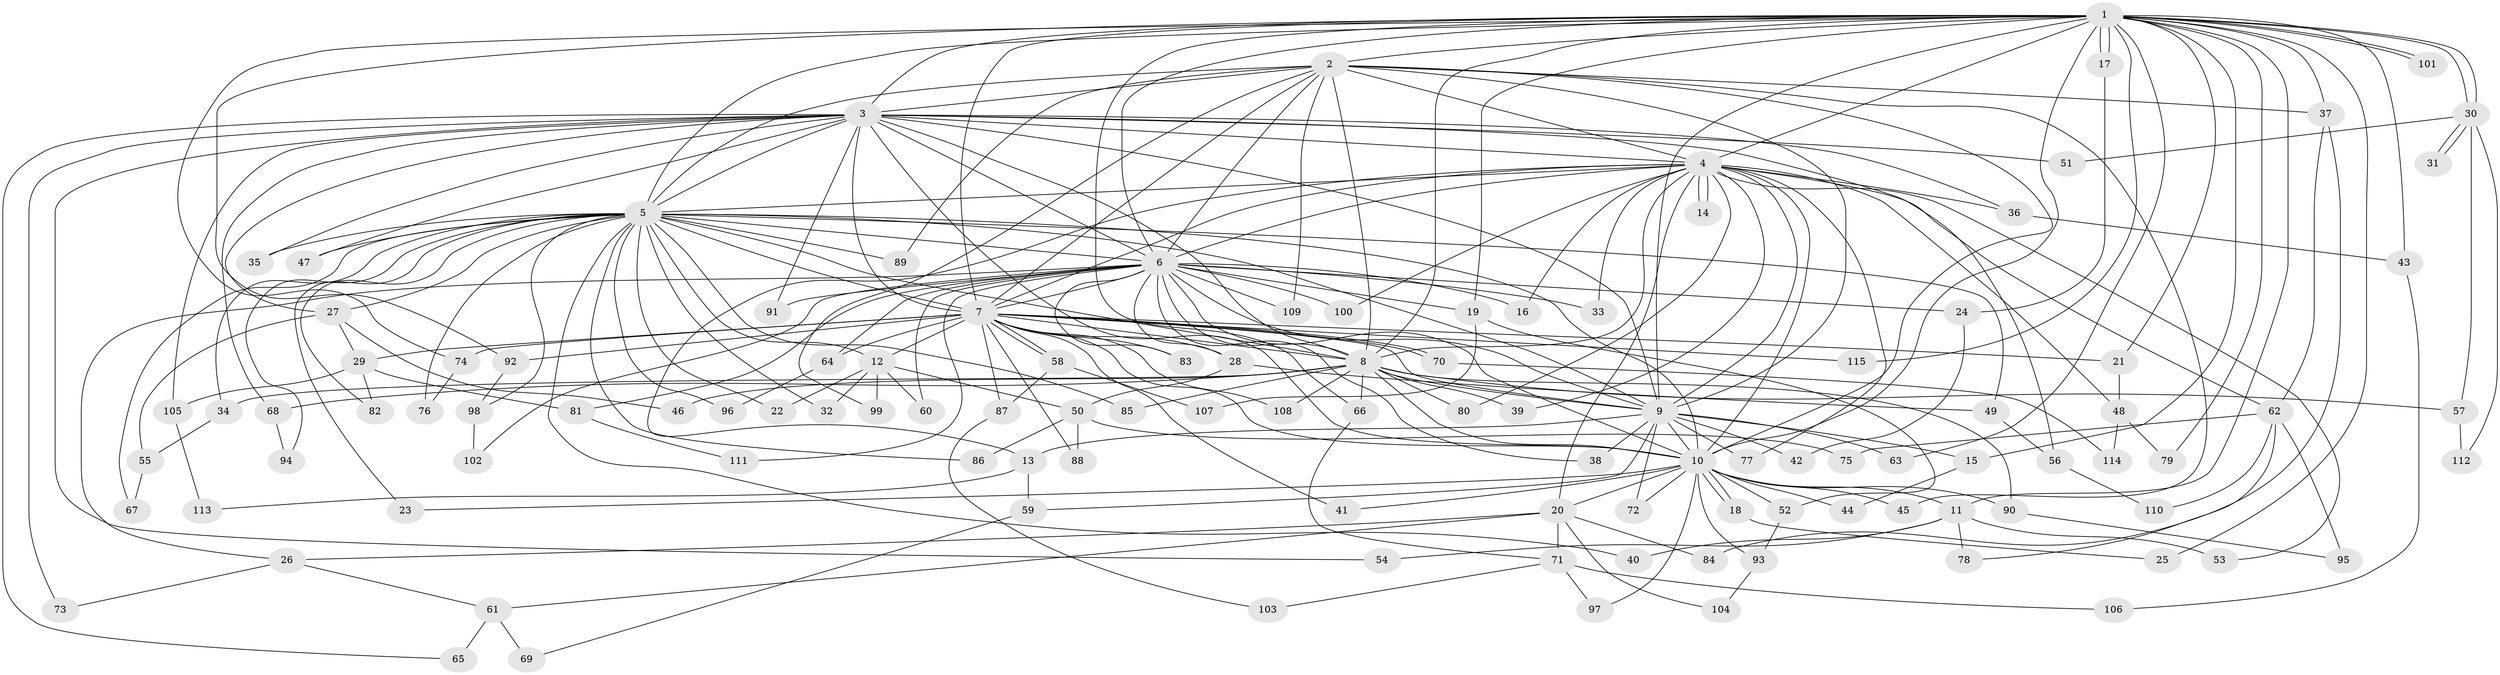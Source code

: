// Generated by graph-tools (version 1.1) at 2025/25/03/09/25 03:25:43]
// undirected, 115 vertices, 255 edges
graph export_dot {
graph [start="1"]
  node [color=gray90,style=filled];
  1;
  2;
  3;
  4;
  5;
  6;
  7;
  8;
  9;
  10;
  11;
  12;
  13;
  14;
  15;
  16;
  17;
  18;
  19;
  20;
  21;
  22;
  23;
  24;
  25;
  26;
  27;
  28;
  29;
  30;
  31;
  32;
  33;
  34;
  35;
  36;
  37;
  38;
  39;
  40;
  41;
  42;
  43;
  44;
  45;
  46;
  47;
  48;
  49;
  50;
  51;
  52;
  53;
  54;
  55;
  56;
  57;
  58;
  59;
  60;
  61;
  62;
  63;
  64;
  65;
  66;
  67;
  68;
  69;
  70;
  71;
  72;
  73;
  74;
  75;
  76;
  77;
  78;
  79;
  80;
  81;
  82;
  83;
  84;
  85;
  86;
  87;
  88;
  89;
  90;
  91;
  92;
  93;
  94;
  95;
  96;
  97;
  98;
  99;
  100;
  101;
  102;
  103;
  104;
  105;
  106;
  107;
  108;
  109;
  110;
  111;
  112;
  113;
  114;
  115;
  1 -- 2;
  1 -- 3;
  1 -- 4;
  1 -- 5;
  1 -- 6;
  1 -- 7;
  1 -- 8;
  1 -- 9;
  1 -- 10;
  1 -- 11;
  1 -- 15;
  1 -- 17;
  1 -- 17;
  1 -- 19;
  1 -- 21;
  1 -- 25;
  1 -- 30;
  1 -- 30;
  1 -- 37;
  1 -- 43;
  1 -- 63;
  1 -- 66;
  1 -- 74;
  1 -- 79;
  1 -- 92;
  1 -- 101;
  1 -- 101;
  1 -- 115;
  2 -- 3;
  2 -- 4;
  2 -- 5;
  2 -- 6;
  2 -- 7;
  2 -- 8;
  2 -- 9;
  2 -- 10;
  2 -- 37;
  2 -- 45;
  2 -- 89;
  2 -- 99;
  2 -- 109;
  3 -- 4;
  3 -- 5;
  3 -- 6;
  3 -- 7;
  3 -- 8;
  3 -- 9;
  3 -- 10;
  3 -- 27;
  3 -- 35;
  3 -- 36;
  3 -- 47;
  3 -- 51;
  3 -- 54;
  3 -- 56;
  3 -- 65;
  3 -- 68;
  3 -- 73;
  3 -- 91;
  3 -- 105;
  4 -- 5;
  4 -- 6;
  4 -- 7;
  4 -- 8;
  4 -- 9;
  4 -- 10;
  4 -- 13;
  4 -- 14;
  4 -- 14;
  4 -- 16;
  4 -- 20;
  4 -- 33;
  4 -- 36;
  4 -- 39;
  4 -- 48;
  4 -- 53;
  4 -- 62;
  4 -- 77;
  4 -- 80;
  4 -- 100;
  5 -- 6;
  5 -- 7;
  5 -- 8;
  5 -- 9;
  5 -- 10;
  5 -- 12;
  5 -- 22;
  5 -- 23;
  5 -- 27;
  5 -- 32;
  5 -- 34;
  5 -- 35;
  5 -- 40;
  5 -- 47;
  5 -- 49;
  5 -- 67;
  5 -- 76;
  5 -- 82;
  5 -- 85;
  5 -- 86;
  5 -- 89;
  5 -- 94;
  5 -- 96;
  5 -- 98;
  6 -- 7;
  6 -- 8;
  6 -- 9;
  6 -- 10;
  6 -- 16;
  6 -- 19;
  6 -- 24;
  6 -- 26;
  6 -- 28;
  6 -- 33;
  6 -- 38;
  6 -- 60;
  6 -- 64;
  6 -- 81;
  6 -- 83;
  6 -- 91;
  6 -- 100;
  6 -- 102;
  6 -- 109;
  6 -- 111;
  7 -- 8;
  7 -- 9;
  7 -- 10;
  7 -- 12;
  7 -- 21;
  7 -- 28;
  7 -- 29;
  7 -- 41;
  7 -- 58;
  7 -- 58;
  7 -- 64;
  7 -- 70;
  7 -- 70;
  7 -- 74;
  7 -- 83;
  7 -- 87;
  7 -- 88;
  7 -- 92;
  7 -- 108;
  7 -- 115;
  8 -- 9;
  8 -- 10;
  8 -- 34;
  8 -- 39;
  8 -- 46;
  8 -- 57;
  8 -- 66;
  8 -- 68;
  8 -- 80;
  8 -- 85;
  8 -- 90;
  8 -- 108;
  9 -- 10;
  9 -- 13;
  9 -- 15;
  9 -- 38;
  9 -- 42;
  9 -- 59;
  9 -- 63;
  9 -- 72;
  9 -- 77;
  10 -- 11;
  10 -- 18;
  10 -- 18;
  10 -- 20;
  10 -- 23;
  10 -- 41;
  10 -- 44;
  10 -- 45;
  10 -- 52;
  10 -- 72;
  10 -- 90;
  10 -- 93;
  10 -- 97;
  11 -- 40;
  11 -- 53;
  11 -- 54;
  11 -- 78;
  12 -- 22;
  12 -- 32;
  12 -- 50;
  12 -- 60;
  12 -- 99;
  13 -- 59;
  13 -- 113;
  15 -- 44;
  17 -- 24;
  18 -- 25;
  19 -- 52;
  19 -- 107;
  20 -- 26;
  20 -- 61;
  20 -- 71;
  20 -- 84;
  20 -- 104;
  21 -- 48;
  24 -- 42;
  26 -- 61;
  26 -- 73;
  27 -- 29;
  27 -- 46;
  27 -- 55;
  28 -- 49;
  28 -- 50;
  29 -- 81;
  29 -- 82;
  29 -- 105;
  30 -- 31;
  30 -- 31;
  30 -- 51;
  30 -- 57;
  30 -- 112;
  34 -- 55;
  36 -- 43;
  37 -- 62;
  37 -- 84;
  43 -- 106;
  48 -- 79;
  48 -- 114;
  49 -- 56;
  50 -- 75;
  50 -- 86;
  50 -- 88;
  52 -- 93;
  55 -- 67;
  56 -- 110;
  57 -- 112;
  58 -- 87;
  58 -- 107;
  59 -- 69;
  61 -- 65;
  61 -- 69;
  62 -- 75;
  62 -- 78;
  62 -- 95;
  62 -- 110;
  64 -- 96;
  66 -- 71;
  68 -- 94;
  70 -- 114;
  71 -- 97;
  71 -- 103;
  71 -- 106;
  74 -- 76;
  81 -- 111;
  87 -- 103;
  90 -- 95;
  92 -- 98;
  93 -- 104;
  98 -- 102;
  105 -- 113;
}
